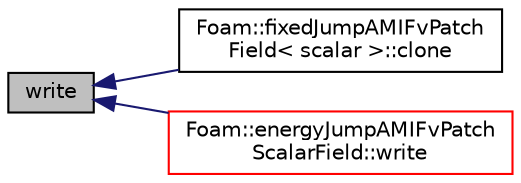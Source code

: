 digraph "write"
{
  bgcolor="transparent";
  edge [fontname="Helvetica",fontsize="10",labelfontname="Helvetica",labelfontsize="10"];
  node [fontname="Helvetica",fontsize="10",shape=record];
  rankdir="LR";
  Node1 [label="write",height=0.2,width=0.4,color="black", fillcolor="grey75", style="filled", fontcolor="black"];
  Node1 -> Node2 [dir="back",color="midnightblue",fontsize="10",style="solid",fontname="Helvetica"];
  Node2 [label="Foam::fixedJumpAMIFvPatch\lField\< scalar \>::clone",height=0.2,width=0.4,color="black",URL="$a00823.html#a2ba71fb7b9f0f612bd214ffe8c6e47ac",tooltip="Construct and return a clone setting internal field reference. "];
  Node1 -> Node3 [dir="back",color="midnightblue",fontsize="10",style="solid",fontname="Helvetica"];
  Node3 [label="Foam::energyJumpAMIFvPatch\lScalarField::write",height=0.2,width=0.4,color="red",URL="$a00633.html#a0941061ad5a26be83b4107d05750ace6",tooltip="Write. "];
}
